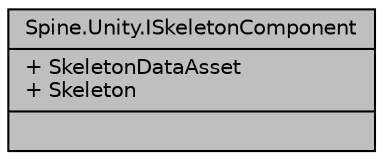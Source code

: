 digraph "Spine.Unity.ISkeletonComponent"
{
 // LATEX_PDF_SIZE
  edge [fontname="Helvetica",fontsize="10",labelfontname="Helvetica",labelfontsize="10"];
  node [fontname="Helvetica",fontsize="10",shape=record];
  Node1 [label="{Spine.Unity.ISkeletonComponent\n|+ SkeletonDataAsset\l+ Skeleton\l|}",height=0.2,width=0.4,color="black", fillcolor="grey75", style="filled", fontcolor="black",tooltip="A Spine-Unity Component that manages a Spine.Skeleton instance, instantiated from a SkeletonDataAsset..."];
}
